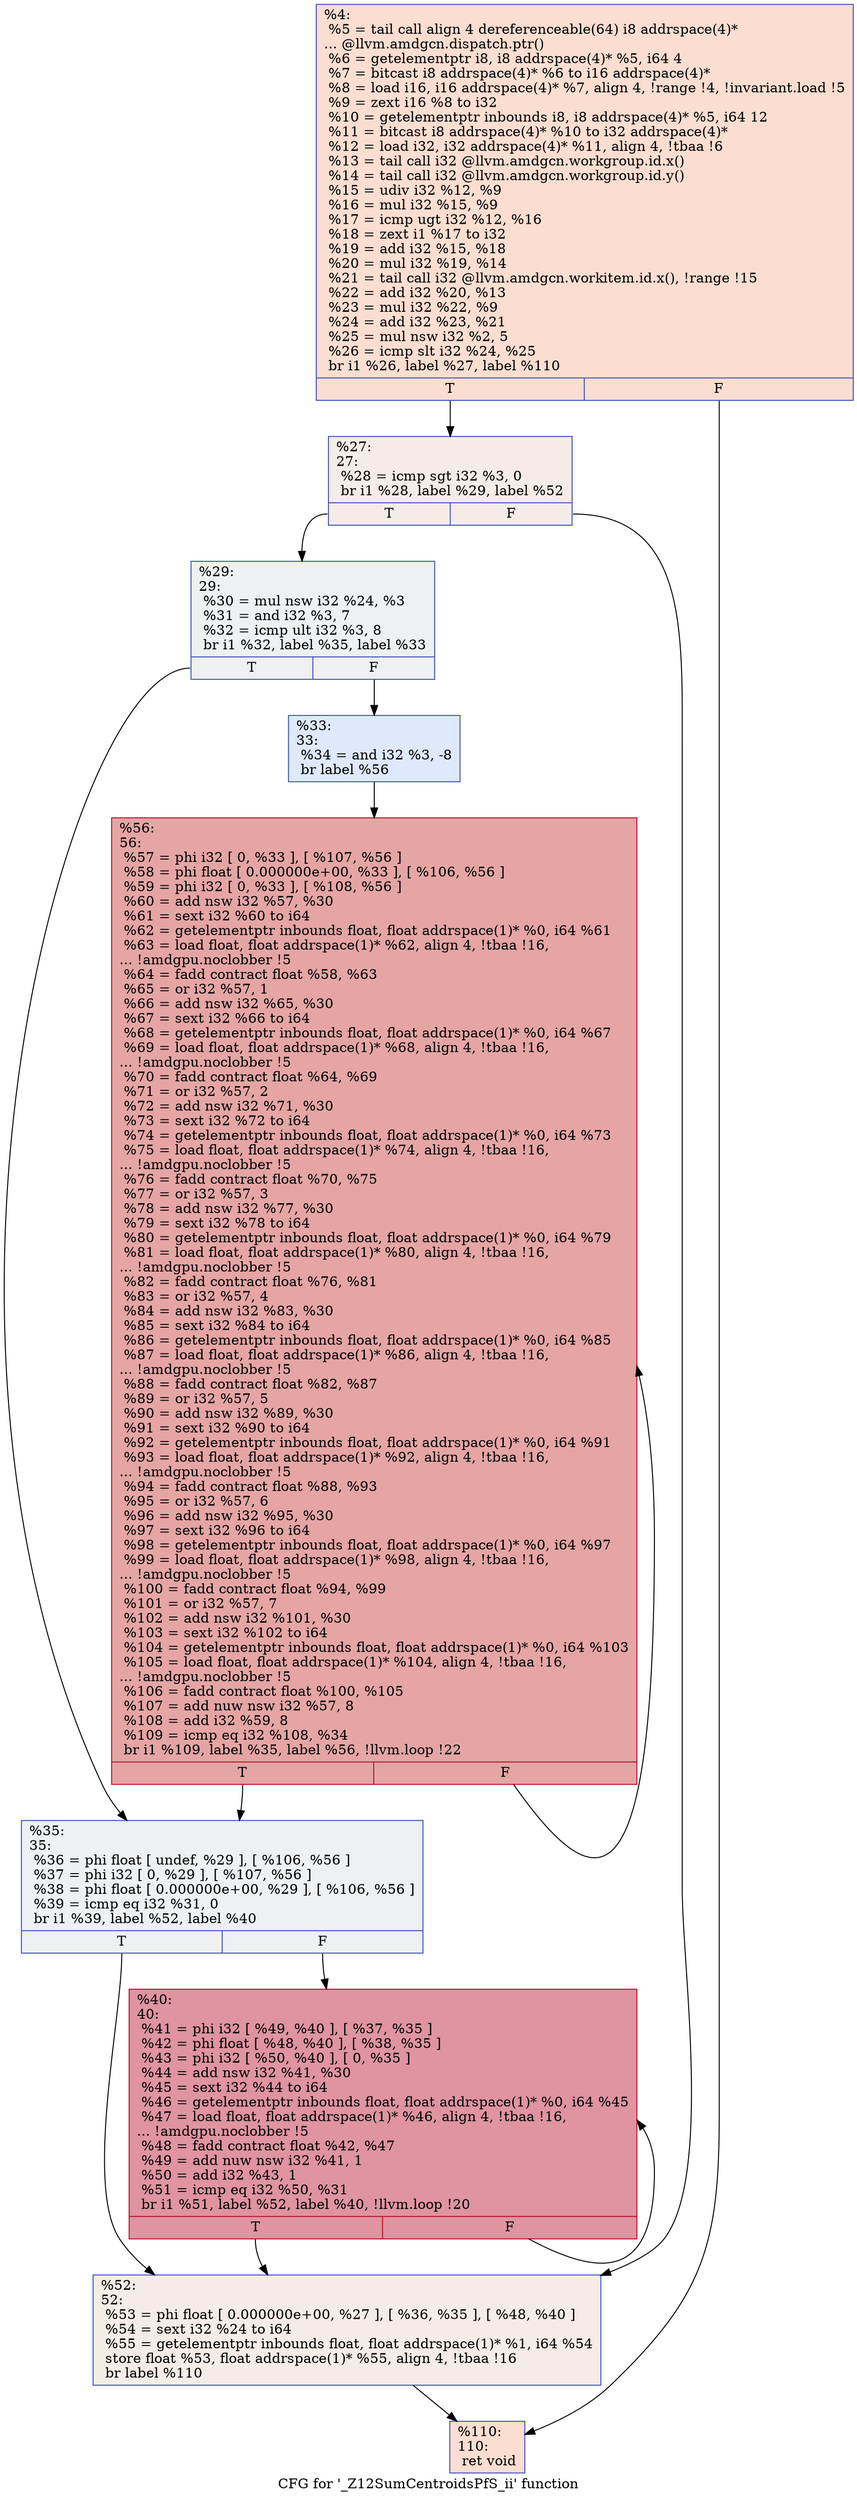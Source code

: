 digraph "CFG for '_Z12SumCentroidsPfS_ii' function" {
	label="CFG for '_Z12SumCentroidsPfS_ii' function";

	Node0x5edd320 [shape=record,color="#3d50c3ff", style=filled, fillcolor="#f7b39670",label="{%4:\l  %5 = tail call align 4 dereferenceable(64) i8 addrspace(4)*\l... @llvm.amdgcn.dispatch.ptr()\l  %6 = getelementptr i8, i8 addrspace(4)* %5, i64 4\l  %7 = bitcast i8 addrspace(4)* %6 to i16 addrspace(4)*\l  %8 = load i16, i16 addrspace(4)* %7, align 4, !range !4, !invariant.load !5\l  %9 = zext i16 %8 to i32\l  %10 = getelementptr inbounds i8, i8 addrspace(4)* %5, i64 12\l  %11 = bitcast i8 addrspace(4)* %10 to i32 addrspace(4)*\l  %12 = load i32, i32 addrspace(4)* %11, align 4, !tbaa !6\l  %13 = tail call i32 @llvm.amdgcn.workgroup.id.x()\l  %14 = tail call i32 @llvm.amdgcn.workgroup.id.y()\l  %15 = udiv i32 %12, %9\l  %16 = mul i32 %15, %9\l  %17 = icmp ugt i32 %12, %16\l  %18 = zext i1 %17 to i32\l  %19 = add i32 %15, %18\l  %20 = mul i32 %19, %14\l  %21 = tail call i32 @llvm.amdgcn.workitem.id.x(), !range !15\l  %22 = add i32 %20, %13\l  %23 = mul i32 %22, %9\l  %24 = add i32 %23, %21\l  %25 = mul nsw i32 %2, 5\l  %26 = icmp slt i32 %24, %25\l  br i1 %26, label %27, label %110\l|{<s0>T|<s1>F}}"];
	Node0x5edd320:s0 -> Node0x5edfc00;
	Node0x5edd320:s1 -> Node0x5edfc90;
	Node0x5edfc00 [shape=record,color="#3d50c3ff", style=filled, fillcolor="#ead5c970",label="{%27:\l27:                                               \l  %28 = icmp sgt i32 %3, 0\l  br i1 %28, label %29, label %52\l|{<s0>T|<s1>F}}"];
	Node0x5edfc00:s0 -> Node0x5edfe90;
	Node0x5edfc00:s1 -> Node0x5edfee0;
	Node0x5edfe90 [shape=record,color="#3d50c3ff", style=filled, fillcolor="#d9dce170",label="{%29:\l29:                                               \l  %30 = mul nsw i32 %24, %3\l  %31 = and i32 %3, 7\l  %32 = icmp ult i32 %3, 8\l  br i1 %32, label %35, label %33\l|{<s0>T|<s1>F}}"];
	Node0x5edfe90:s0 -> Node0x5edf2e0;
	Node0x5edfe90:s1 -> Node0x5edf330;
	Node0x5edf330 [shape=record,color="#3d50c3ff", style=filled, fillcolor="#b5cdfa70",label="{%33:\l33:                                               \l  %34 = and i32 %3, -8\l  br label %56\l}"];
	Node0x5edf330 -> Node0x5ee0580;
	Node0x5edf2e0 [shape=record,color="#3d50c3ff", style=filled, fillcolor="#d9dce170",label="{%35:\l35:                                               \l  %36 = phi float [ undef, %29 ], [ %106, %56 ]\l  %37 = phi i32 [ 0, %29 ], [ %107, %56 ]\l  %38 = phi float [ 0.000000e+00, %29 ], [ %106, %56 ]\l  %39 = icmp eq i32 %31, 0\l  br i1 %39, label %52, label %40\l|{<s0>T|<s1>F}}"];
	Node0x5edf2e0:s0 -> Node0x5edfee0;
	Node0x5edf2e0:s1 -> Node0x5ee17f0;
	Node0x5ee17f0 [shape=record,color="#b70d28ff", style=filled, fillcolor="#b70d2870",label="{%40:\l40:                                               \l  %41 = phi i32 [ %49, %40 ], [ %37, %35 ]\l  %42 = phi float [ %48, %40 ], [ %38, %35 ]\l  %43 = phi i32 [ %50, %40 ], [ 0, %35 ]\l  %44 = add nsw i32 %41, %30\l  %45 = sext i32 %44 to i64\l  %46 = getelementptr inbounds float, float addrspace(1)* %0, i64 %45\l  %47 = load float, float addrspace(1)* %46, align 4, !tbaa !16,\l... !amdgpu.noclobber !5\l  %48 = fadd contract float %42, %47\l  %49 = add nuw nsw i32 %41, 1\l  %50 = add i32 %43, 1\l  %51 = icmp eq i32 %50, %31\l  br i1 %51, label %52, label %40, !llvm.loop !20\l|{<s0>T|<s1>F}}"];
	Node0x5ee17f0:s0 -> Node0x5edfee0;
	Node0x5ee17f0:s1 -> Node0x5ee17f0;
	Node0x5edfee0 [shape=record,color="#3d50c3ff", style=filled, fillcolor="#ead5c970",label="{%52:\l52:                                               \l  %53 = phi float [ 0.000000e+00, %27 ], [ %36, %35 ], [ %48, %40 ]\l  %54 = sext i32 %24 to i64\l  %55 = getelementptr inbounds float, float addrspace(1)* %1, i64 %54\l  store float %53, float addrspace(1)* %55, align 4, !tbaa !16\l  br label %110\l}"];
	Node0x5edfee0 -> Node0x5edfc90;
	Node0x5ee0580 [shape=record,color="#b70d28ff", style=filled, fillcolor="#c5333470",label="{%56:\l56:                                               \l  %57 = phi i32 [ 0, %33 ], [ %107, %56 ]\l  %58 = phi float [ 0.000000e+00, %33 ], [ %106, %56 ]\l  %59 = phi i32 [ 0, %33 ], [ %108, %56 ]\l  %60 = add nsw i32 %57, %30\l  %61 = sext i32 %60 to i64\l  %62 = getelementptr inbounds float, float addrspace(1)* %0, i64 %61\l  %63 = load float, float addrspace(1)* %62, align 4, !tbaa !16,\l... !amdgpu.noclobber !5\l  %64 = fadd contract float %58, %63\l  %65 = or i32 %57, 1\l  %66 = add nsw i32 %65, %30\l  %67 = sext i32 %66 to i64\l  %68 = getelementptr inbounds float, float addrspace(1)* %0, i64 %67\l  %69 = load float, float addrspace(1)* %68, align 4, !tbaa !16,\l... !amdgpu.noclobber !5\l  %70 = fadd contract float %64, %69\l  %71 = or i32 %57, 2\l  %72 = add nsw i32 %71, %30\l  %73 = sext i32 %72 to i64\l  %74 = getelementptr inbounds float, float addrspace(1)* %0, i64 %73\l  %75 = load float, float addrspace(1)* %74, align 4, !tbaa !16,\l... !amdgpu.noclobber !5\l  %76 = fadd contract float %70, %75\l  %77 = or i32 %57, 3\l  %78 = add nsw i32 %77, %30\l  %79 = sext i32 %78 to i64\l  %80 = getelementptr inbounds float, float addrspace(1)* %0, i64 %79\l  %81 = load float, float addrspace(1)* %80, align 4, !tbaa !16,\l... !amdgpu.noclobber !5\l  %82 = fadd contract float %76, %81\l  %83 = or i32 %57, 4\l  %84 = add nsw i32 %83, %30\l  %85 = sext i32 %84 to i64\l  %86 = getelementptr inbounds float, float addrspace(1)* %0, i64 %85\l  %87 = load float, float addrspace(1)* %86, align 4, !tbaa !16,\l... !amdgpu.noclobber !5\l  %88 = fadd contract float %82, %87\l  %89 = or i32 %57, 5\l  %90 = add nsw i32 %89, %30\l  %91 = sext i32 %90 to i64\l  %92 = getelementptr inbounds float, float addrspace(1)* %0, i64 %91\l  %93 = load float, float addrspace(1)* %92, align 4, !tbaa !16,\l... !amdgpu.noclobber !5\l  %94 = fadd contract float %88, %93\l  %95 = or i32 %57, 6\l  %96 = add nsw i32 %95, %30\l  %97 = sext i32 %96 to i64\l  %98 = getelementptr inbounds float, float addrspace(1)* %0, i64 %97\l  %99 = load float, float addrspace(1)* %98, align 4, !tbaa !16,\l... !amdgpu.noclobber !5\l  %100 = fadd contract float %94, %99\l  %101 = or i32 %57, 7\l  %102 = add nsw i32 %101, %30\l  %103 = sext i32 %102 to i64\l  %104 = getelementptr inbounds float, float addrspace(1)* %0, i64 %103\l  %105 = load float, float addrspace(1)* %104, align 4, !tbaa !16,\l... !amdgpu.noclobber !5\l  %106 = fadd contract float %100, %105\l  %107 = add nuw nsw i32 %57, 8\l  %108 = add i32 %59, 8\l  %109 = icmp eq i32 %108, %34\l  br i1 %109, label %35, label %56, !llvm.loop !22\l|{<s0>T|<s1>F}}"];
	Node0x5ee0580:s0 -> Node0x5edf2e0;
	Node0x5ee0580:s1 -> Node0x5ee0580;
	Node0x5edfc90 [shape=record,color="#3d50c3ff", style=filled, fillcolor="#f7b39670",label="{%110:\l110:                                              \l  ret void\l}"];
}
